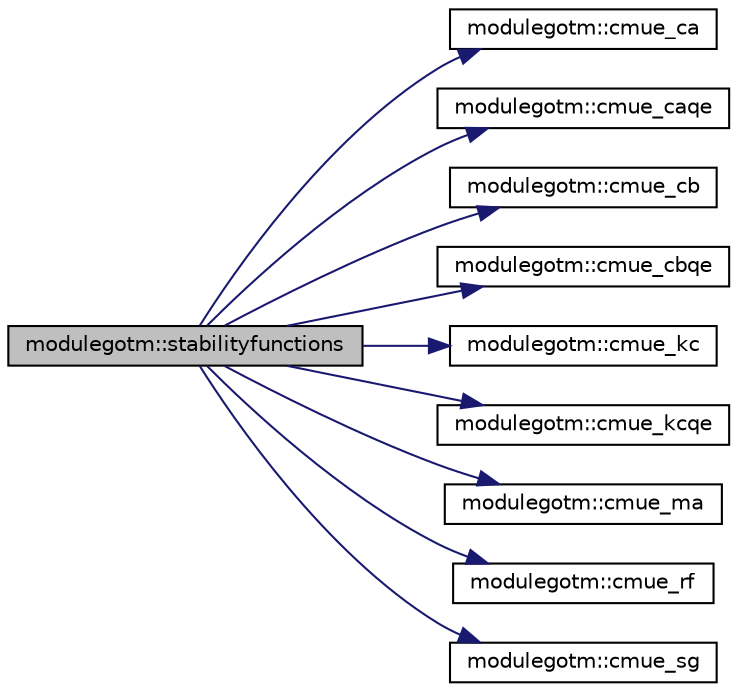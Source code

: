 digraph "modulegotm::stabilityfunctions"
{
 // LATEX_PDF_SIZE
  edge [fontname="Helvetica",fontsize="10",labelfontname="Helvetica",labelfontsize="10"];
  node [fontname="Helvetica",fontsize="10",shape=record];
  rankdir="LR";
  Node1 [label="modulegotm::stabilityfunctions",height=0.2,width=0.4,color="black", fillcolor="grey75", style="filled", fontcolor="black",tooltip=" "];
  Node1 -> Node2 [color="midnightblue",fontsize="10",style="solid",fontname="Helvetica"];
  Node2 [label="modulegotm::cmue_ca",height=0.2,width=0.4,color="black", fillcolor="white", style="filled",URL="$namespacemodulegotm.html#a8f3eabf069e4530d9ca2df0e3228c074",tooltip=" "];
  Node1 -> Node3 [color="midnightblue",fontsize="10",style="solid",fontname="Helvetica"];
  Node3 [label="modulegotm::cmue_caqe",height=0.2,width=0.4,color="black", fillcolor="white", style="filled",URL="$namespacemodulegotm.html#a38a0c42b81c2a8bae8ae60d20ed0df23",tooltip=" "];
  Node1 -> Node4 [color="midnightblue",fontsize="10",style="solid",fontname="Helvetica"];
  Node4 [label="modulegotm::cmue_cb",height=0.2,width=0.4,color="black", fillcolor="white", style="filled",URL="$namespacemodulegotm.html#a2b38e80c2393abb45f25640cd3fda481",tooltip=" "];
  Node1 -> Node5 [color="midnightblue",fontsize="10",style="solid",fontname="Helvetica"];
  Node5 [label="modulegotm::cmue_cbqe",height=0.2,width=0.4,color="black", fillcolor="white", style="filled",URL="$namespacemodulegotm.html#ab183ae0777bf5a1d3c5b4ebbb9c2b9b5",tooltip=" "];
  Node1 -> Node6 [color="midnightblue",fontsize="10",style="solid",fontname="Helvetica"];
  Node6 [label="modulegotm::cmue_kc",height=0.2,width=0.4,color="black", fillcolor="white", style="filled",URL="$namespacemodulegotm.html#a39841630271ec0cdc9e21a9bc1bfc289",tooltip=" "];
  Node1 -> Node7 [color="midnightblue",fontsize="10",style="solid",fontname="Helvetica"];
  Node7 [label="modulegotm::cmue_kcqe",height=0.2,width=0.4,color="black", fillcolor="white", style="filled",URL="$namespacemodulegotm.html#ab365e1ebbb95df9750427f6340cac165",tooltip=" "];
  Node1 -> Node8 [color="midnightblue",fontsize="10",style="solid",fontname="Helvetica"];
  Node8 [label="modulegotm::cmue_ma",height=0.2,width=0.4,color="black", fillcolor="white", style="filled",URL="$namespacemodulegotm.html#a35d3226a2d10d64e249360320b18c8a4",tooltip=" "];
  Node1 -> Node9 [color="midnightblue",fontsize="10",style="solid",fontname="Helvetica"];
  Node9 [label="modulegotm::cmue_rf",height=0.2,width=0.4,color="black", fillcolor="white", style="filled",URL="$namespacemodulegotm.html#a9f8f0a6e92610182a87816932d096a5a",tooltip=" "];
  Node1 -> Node10 [color="midnightblue",fontsize="10",style="solid",fontname="Helvetica"];
  Node10 [label="modulegotm::cmue_sg",height=0.2,width=0.4,color="black", fillcolor="white", style="filled",URL="$namespacemodulegotm.html#a532d05762eb6990a602d72c0cf825f66",tooltip=" "];
}
